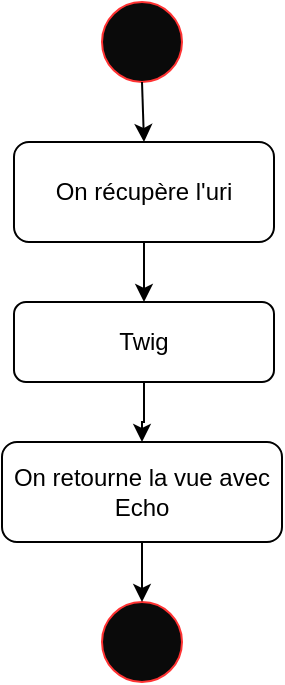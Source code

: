 <mxfile version="15.6.5" type="device"><diagram id="i8xspaUdpGkl1wqaNUUi" name="Page-1"><mxGraphModel dx="1422" dy="697" grid="1" gridSize="10" guides="1" tooltips="1" connect="1" arrows="1" fold="1" page="1" pageScale="1" pageWidth="827" pageHeight="1169" math="0" shadow="0"><root><mxCell id="0"/><mxCell id="1" parent="0"/><mxCell id="wDk6f3ysI-7kxP0gMrv0-1" value="" style="ellipse;whiteSpace=wrap;html=1;fillColor=#0A0A0A;strokeColor=#FF3333;fontColor=default;" vertex="1" parent="1"><mxGeometry x="394" y="10" width="40" height="40" as="geometry"/></mxCell><mxCell id="wDk6f3ysI-7kxP0gMrv0-2" value="" style="ellipse;whiteSpace=wrap;html=1;fillColor=#0A0A0A;strokeColor=#FF3333;fontColor=default;" vertex="1" parent="1"><mxGeometry x="394" y="310" width="40" height="40" as="geometry"/></mxCell><mxCell id="wDk6f3ysI-7kxP0gMrv0-6" style="edgeStyle=orthogonalEdgeStyle;rounded=0;orthogonalLoop=1;jettySize=auto;html=1;labelBackgroundColor=default;fontColor=default;strokeColor=default;" edge="1" parent="1" source="wDk6f3ysI-7kxP0gMrv0-3" target="wDk6f3ysI-7kxP0gMrv0-7"><mxGeometry relative="1" as="geometry"><mxPoint x="415" y="180" as="targetPoint"/></mxGeometry></mxCell><mxCell id="wDk6f3ysI-7kxP0gMrv0-3" value="On récupère l'uri" style="rounded=1;whiteSpace=wrap;html=1;fontColor=default;strokeColor=#000000;fillColor=#FFFFFF;" vertex="1" parent="1"><mxGeometry x="350" y="80" width="130" height="50" as="geometry"/></mxCell><mxCell id="wDk6f3ysI-7kxP0gMrv0-4" value="" style="endArrow=classic;html=1;rounded=0;fontColor=default;exitX=0.5;exitY=1;exitDx=0;exitDy=0;strokeColor=default;labelBackgroundColor=default;entryX=0.5;entryY=0;entryDx=0;entryDy=0;" edge="1" parent="1" source="wDk6f3ysI-7kxP0gMrv0-1" target="wDk6f3ysI-7kxP0gMrv0-3"><mxGeometry width="50" height="50" relative="1" as="geometry"><mxPoint x="410" y="90" as="sourcePoint"/><mxPoint x="460" y="40" as="targetPoint"/></mxGeometry></mxCell><mxCell id="wDk6f3ysI-7kxP0gMrv0-11" style="edgeStyle=orthogonalEdgeStyle;rounded=0;orthogonalLoop=1;jettySize=auto;html=1;entryX=0.5;entryY=0;entryDx=0;entryDy=0;labelBackgroundColor=default;fontColor=default;strokeColor=default;" edge="1" parent="1" source="wDk6f3ysI-7kxP0gMrv0-7" target="wDk6f3ysI-7kxP0gMrv0-9"><mxGeometry relative="1" as="geometry"/></mxCell><mxCell id="wDk6f3ysI-7kxP0gMrv0-7" value="Twig" style="rounded=1;whiteSpace=wrap;html=1;fontColor=default;strokeColor=#000000;fillColor=#FFFFFF;" vertex="1" parent="1"><mxGeometry x="350" y="160" width="130" height="40" as="geometry"/></mxCell><mxCell id="wDk6f3ysI-7kxP0gMrv0-12" style="edgeStyle=orthogonalEdgeStyle;rounded=0;orthogonalLoop=1;jettySize=auto;html=1;entryX=0.5;entryY=0;entryDx=0;entryDy=0;labelBackgroundColor=default;fontColor=default;strokeColor=default;" edge="1" parent="1" source="wDk6f3ysI-7kxP0gMrv0-9" target="wDk6f3ysI-7kxP0gMrv0-2"><mxGeometry relative="1" as="geometry"/></mxCell><mxCell id="wDk6f3ysI-7kxP0gMrv0-9" value="On retourne la vue avec Echo" style="rounded=1;whiteSpace=wrap;html=1;fontColor=default;strokeColor=#000000;fillColor=#FFFFFF;" vertex="1" parent="1"><mxGeometry x="344" y="230" width="140" height="50" as="geometry"/></mxCell></root></mxGraphModel></diagram></mxfile>